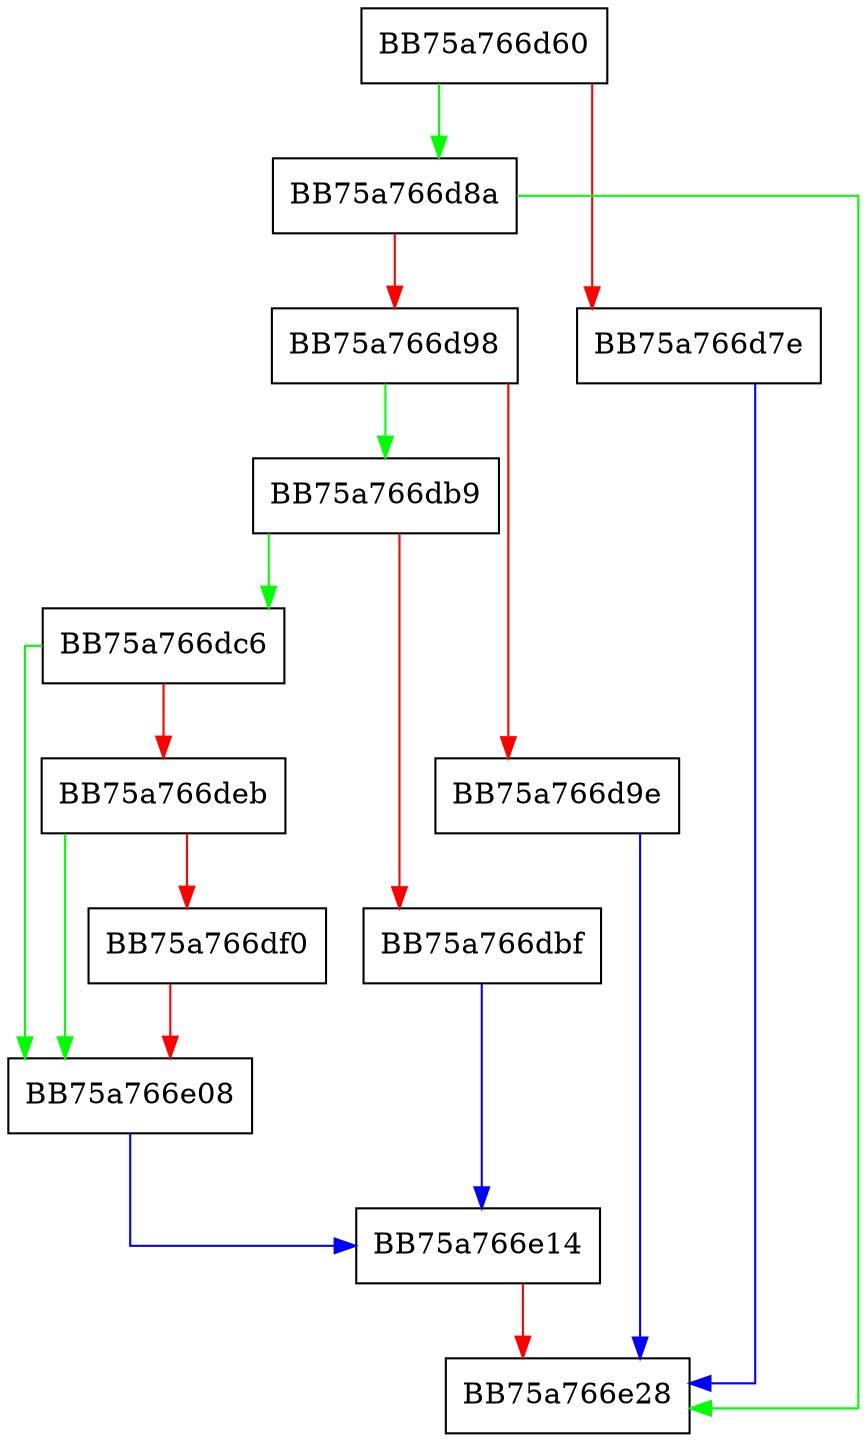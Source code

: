 digraph corruptSchema {
  node [shape="box"];
  graph [splines=ortho];
  BB75a766d60 -> BB75a766d8a [color="green"];
  BB75a766d60 -> BB75a766d7e [color="red"];
  BB75a766d7e -> BB75a766e28 [color="blue"];
  BB75a766d8a -> BB75a766e28 [color="green"];
  BB75a766d8a -> BB75a766d98 [color="red"];
  BB75a766d98 -> BB75a766db9 [color="green"];
  BB75a766d98 -> BB75a766d9e [color="red"];
  BB75a766d9e -> BB75a766e28 [color="blue"];
  BB75a766db9 -> BB75a766dc6 [color="green"];
  BB75a766db9 -> BB75a766dbf [color="red"];
  BB75a766dbf -> BB75a766e14 [color="blue"];
  BB75a766dc6 -> BB75a766e08 [color="green"];
  BB75a766dc6 -> BB75a766deb [color="red"];
  BB75a766deb -> BB75a766e08 [color="green"];
  BB75a766deb -> BB75a766df0 [color="red"];
  BB75a766df0 -> BB75a766e08 [color="red"];
  BB75a766e08 -> BB75a766e14 [color="blue"];
  BB75a766e14 -> BB75a766e28 [color="red"];
}